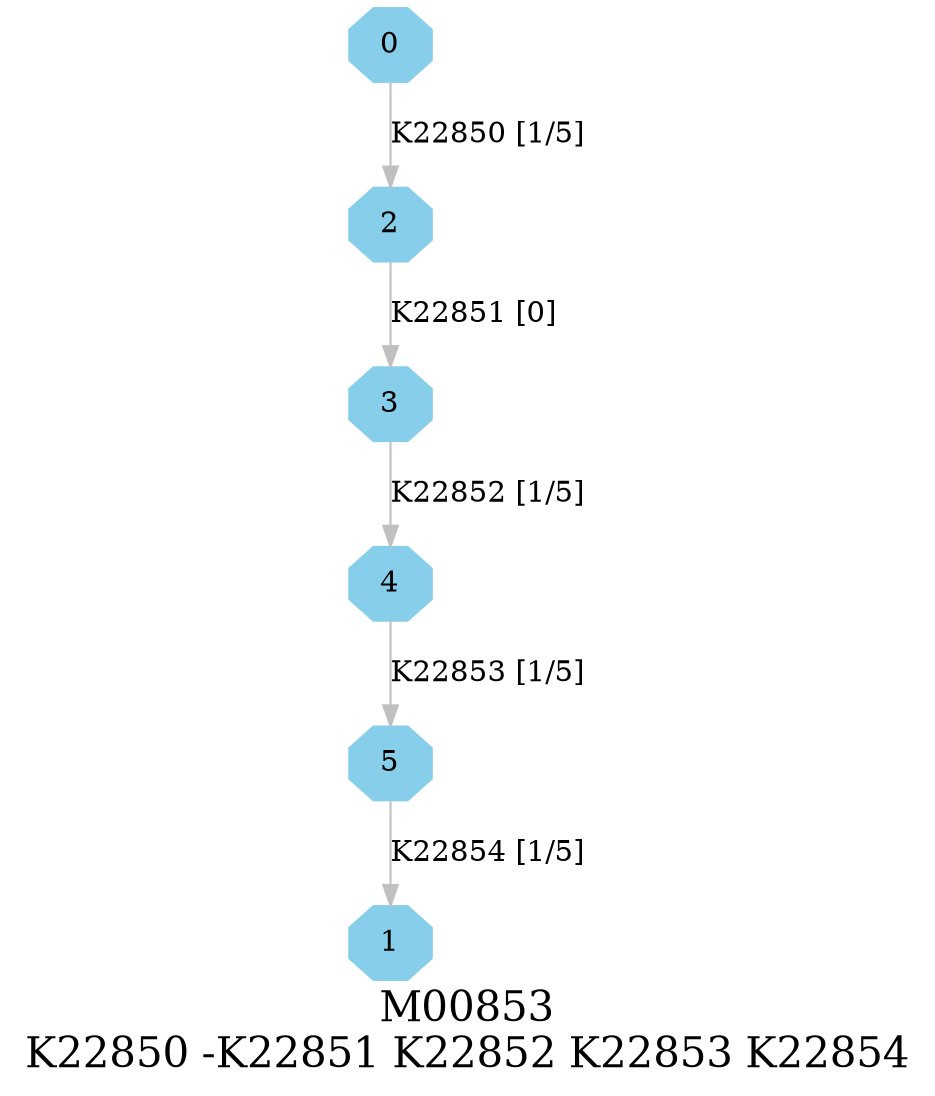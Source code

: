digraph G {
graph [label="M00853
K22850 -K22851 K22852 K22853 K22854",fontsize=20];
node [shape=box,style=filled];
edge [len=3,color=grey];
{node [width=.3,height=.3,shape=octagon,style=filled,color=skyblue] 0 1 2 3 4 5 }
0 -> 2 [label="K22850 [1/5]"];
2 -> 3 [label="K22851 [0]"];
3 -> 4 [label="K22852 [1/5]"];
4 -> 5 [label="K22853 [1/5]"];
5 -> 1 [label="K22854 [1/5]"];
}
